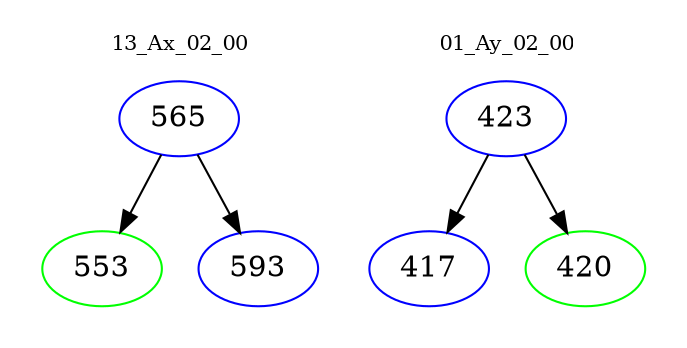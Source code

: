 digraph{
subgraph cluster_0 {
color = white
label = "13_Ax_02_00";
fontsize=10;
T0_565 [label="565", color="blue"]
T0_565 -> T0_553 [color="black"]
T0_553 [label="553", color="green"]
T0_565 -> T0_593 [color="black"]
T0_593 [label="593", color="blue"]
}
subgraph cluster_1 {
color = white
label = "01_Ay_02_00";
fontsize=10;
T1_423 [label="423", color="blue"]
T1_423 -> T1_417 [color="black"]
T1_417 [label="417", color="blue"]
T1_423 -> T1_420 [color="black"]
T1_420 [label="420", color="green"]
}
}
